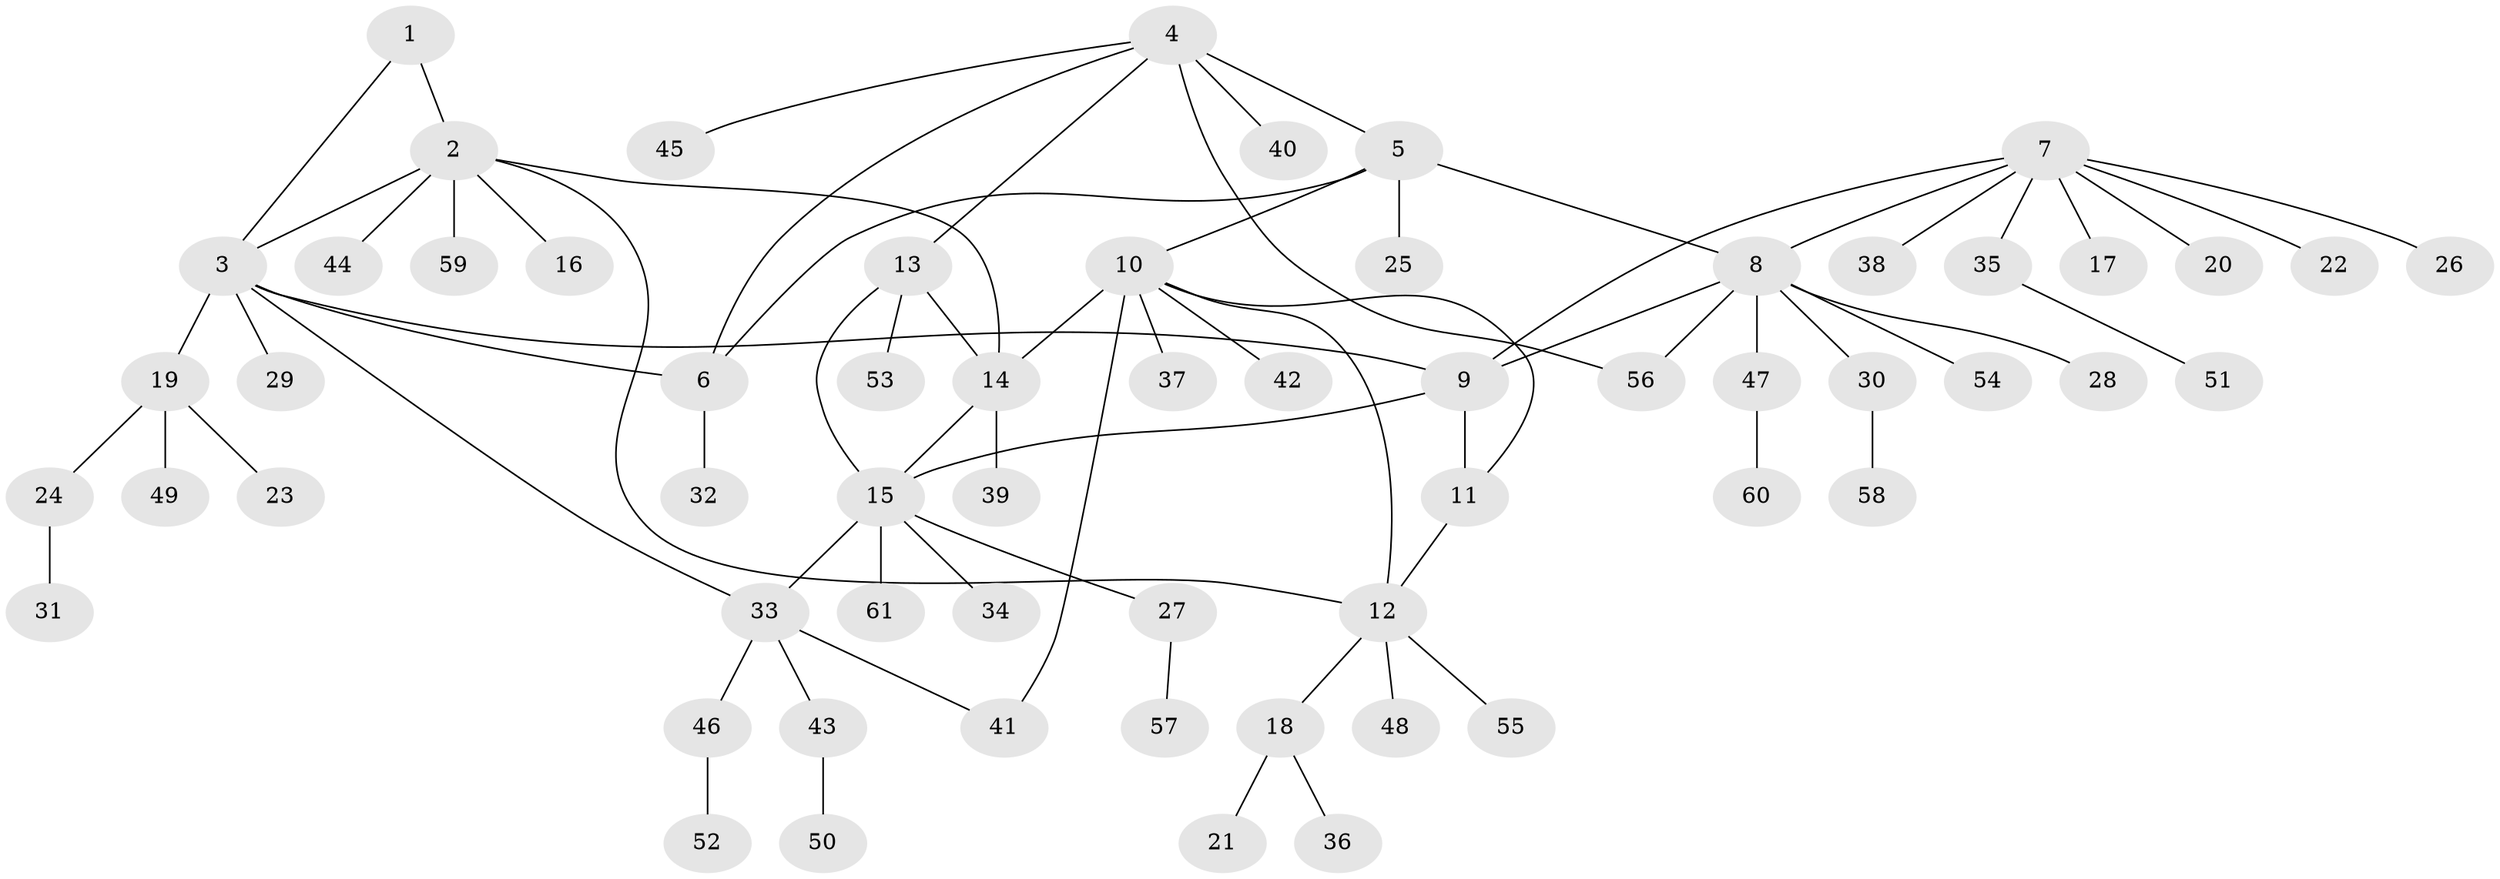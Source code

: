 // Generated by graph-tools (version 1.1) at 2025/15/03/09/25 04:15:53]
// undirected, 61 vertices, 74 edges
graph export_dot {
graph [start="1"]
  node [color=gray90,style=filled];
  1;
  2;
  3;
  4;
  5;
  6;
  7;
  8;
  9;
  10;
  11;
  12;
  13;
  14;
  15;
  16;
  17;
  18;
  19;
  20;
  21;
  22;
  23;
  24;
  25;
  26;
  27;
  28;
  29;
  30;
  31;
  32;
  33;
  34;
  35;
  36;
  37;
  38;
  39;
  40;
  41;
  42;
  43;
  44;
  45;
  46;
  47;
  48;
  49;
  50;
  51;
  52;
  53;
  54;
  55;
  56;
  57;
  58;
  59;
  60;
  61;
  1 -- 2;
  1 -- 3;
  2 -- 3;
  2 -- 12;
  2 -- 14;
  2 -- 16;
  2 -- 44;
  2 -- 59;
  3 -- 6;
  3 -- 9;
  3 -- 19;
  3 -- 29;
  3 -- 33;
  4 -- 5;
  4 -- 6;
  4 -- 13;
  4 -- 40;
  4 -- 45;
  4 -- 56;
  5 -- 6;
  5 -- 8;
  5 -- 10;
  5 -- 25;
  6 -- 32;
  7 -- 8;
  7 -- 9;
  7 -- 17;
  7 -- 20;
  7 -- 22;
  7 -- 26;
  7 -- 35;
  7 -- 38;
  8 -- 9;
  8 -- 28;
  8 -- 30;
  8 -- 47;
  8 -- 54;
  8 -- 56;
  9 -- 11;
  9 -- 15;
  10 -- 11;
  10 -- 12;
  10 -- 14;
  10 -- 37;
  10 -- 41;
  10 -- 42;
  11 -- 12;
  12 -- 18;
  12 -- 48;
  12 -- 55;
  13 -- 14;
  13 -- 15;
  13 -- 53;
  14 -- 15;
  14 -- 39;
  15 -- 27;
  15 -- 33;
  15 -- 34;
  15 -- 61;
  18 -- 21;
  18 -- 36;
  19 -- 23;
  19 -- 24;
  19 -- 49;
  24 -- 31;
  27 -- 57;
  30 -- 58;
  33 -- 41;
  33 -- 43;
  33 -- 46;
  35 -- 51;
  43 -- 50;
  46 -- 52;
  47 -- 60;
}
